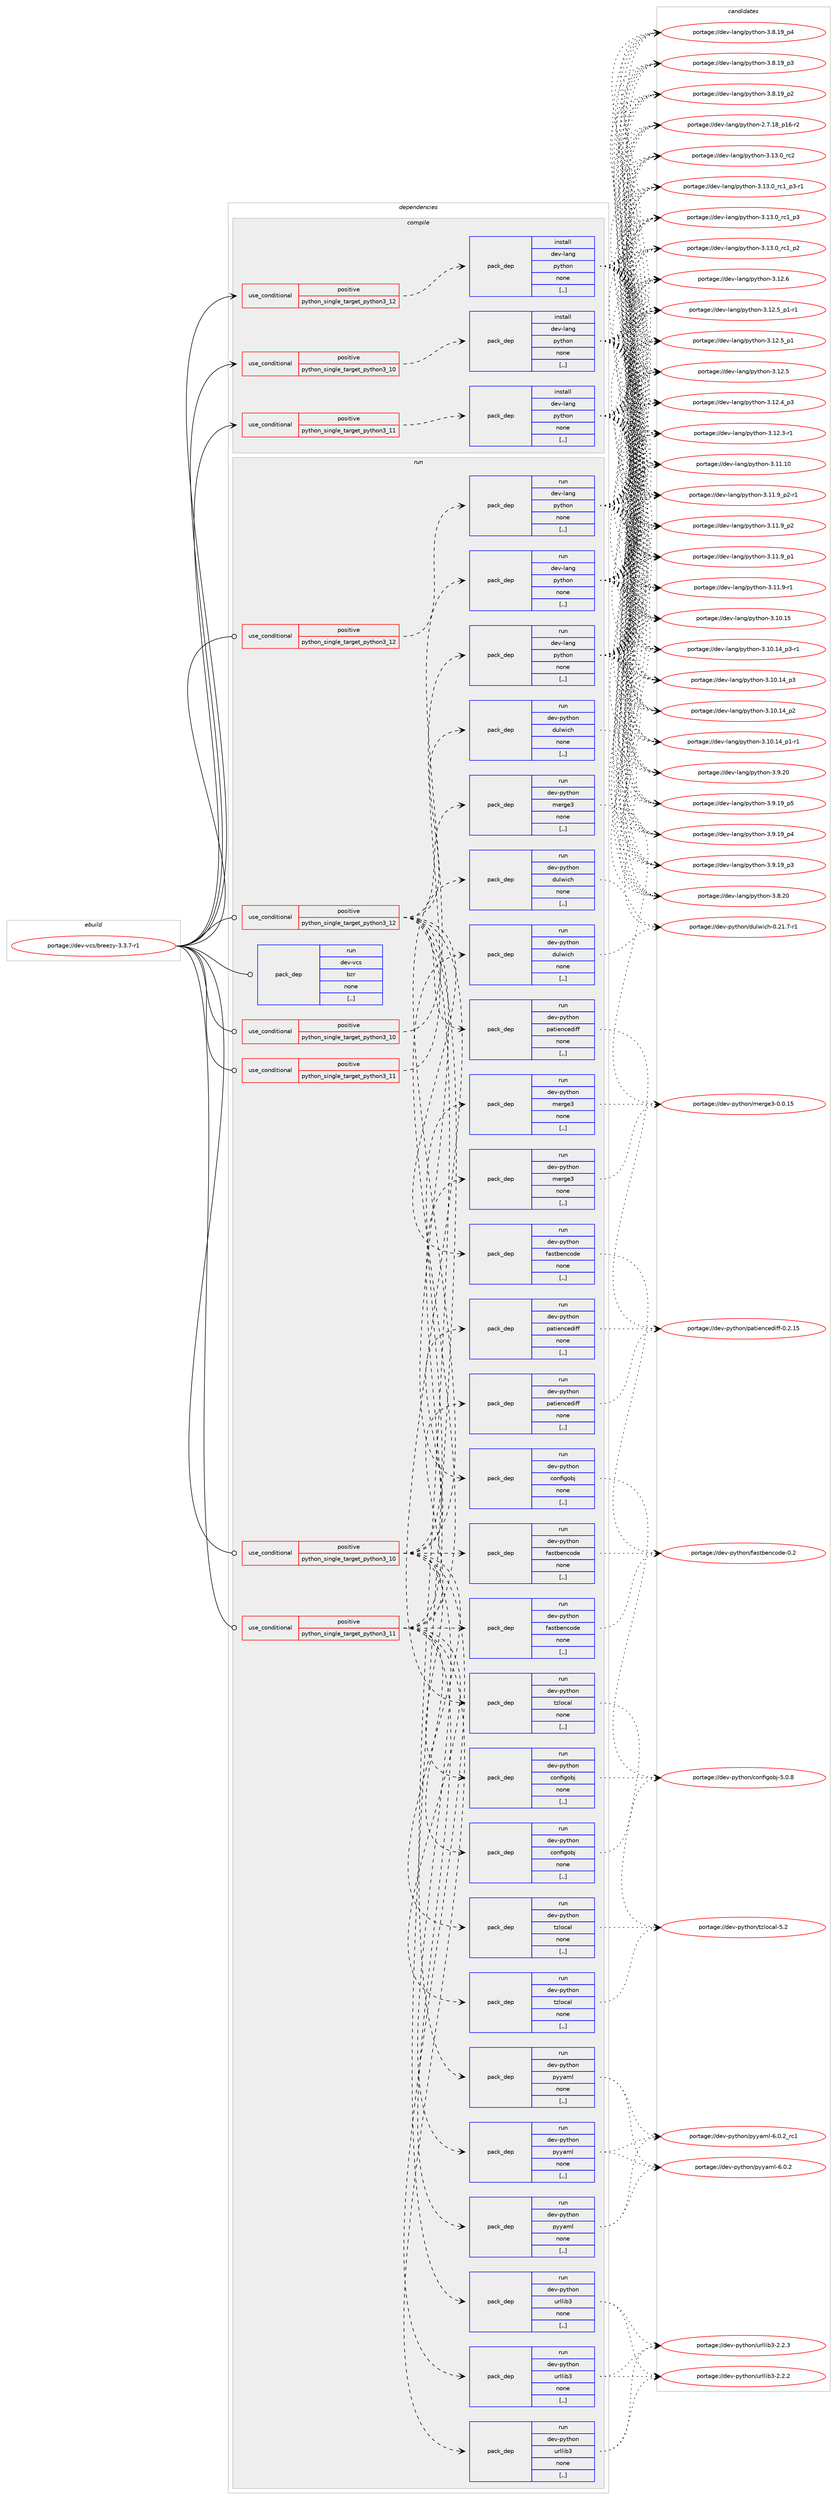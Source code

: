 digraph prolog {

# *************
# Graph options
# *************

newrank=true;
concentrate=true;
compound=true;
graph [rankdir=LR,fontname=Helvetica,fontsize=10,ranksep=1.5];#, ranksep=2.5, nodesep=0.2];
edge  [arrowhead=vee];
node  [fontname=Helvetica,fontsize=10];

# **********
# The ebuild
# **********

subgraph cluster_leftcol {
color=gray;
label=<<i>ebuild</i>>;
id [label="portage://dev-vcs/breezy-3.3.7-r1", color=red, width=4, href="../dev-vcs/breezy-3.3.7-r1.svg"];
}

# ****************
# The dependencies
# ****************

subgraph cluster_midcol {
color=gray;
label=<<i>dependencies</i>>;
subgraph cluster_compile {
fillcolor="#eeeeee";
style=filled;
label=<<i>compile</i>>;
subgraph cond193325 {
dependency717268 [label=<<TABLE BORDER="0" CELLBORDER="1" CELLSPACING="0" CELLPADDING="4"><TR><TD ROWSPAN="3" CELLPADDING="10">use_conditional</TD></TR><TR><TD>positive</TD></TR><TR><TD>python_single_target_python3_10</TD></TR></TABLE>>, shape=none, color=red];
subgraph pack518899 {
dependency717269 [label=<<TABLE BORDER="0" CELLBORDER="1" CELLSPACING="0" CELLPADDING="4" WIDTH="220"><TR><TD ROWSPAN="6" CELLPADDING="30">pack_dep</TD></TR><TR><TD WIDTH="110">install</TD></TR><TR><TD>dev-lang</TD></TR><TR><TD>python</TD></TR><TR><TD>none</TD></TR><TR><TD>[,,]</TD></TR></TABLE>>, shape=none, color=blue];
}
dependency717268:e -> dependency717269:w [weight=20,style="dashed",arrowhead="vee"];
}
id:e -> dependency717268:w [weight=20,style="solid",arrowhead="vee"];
subgraph cond193326 {
dependency717270 [label=<<TABLE BORDER="0" CELLBORDER="1" CELLSPACING="0" CELLPADDING="4"><TR><TD ROWSPAN="3" CELLPADDING="10">use_conditional</TD></TR><TR><TD>positive</TD></TR><TR><TD>python_single_target_python3_11</TD></TR></TABLE>>, shape=none, color=red];
subgraph pack518900 {
dependency717271 [label=<<TABLE BORDER="0" CELLBORDER="1" CELLSPACING="0" CELLPADDING="4" WIDTH="220"><TR><TD ROWSPAN="6" CELLPADDING="30">pack_dep</TD></TR><TR><TD WIDTH="110">install</TD></TR><TR><TD>dev-lang</TD></TR><TR><TD>python</TD></TR><TR><TD>none</TD></TR><TR><TD>[,,]</TD></TR></TABLE>>, shape=none, color=blue];
}
dependency717270:e -> dependency717271:w [weight=20,style="dashed",arrowhead="vee"];
}
id:e -> dependency717270:w [weight=20,style="solid",arrowhead="vee"];
subgraph cond193327 {
dependency717272 [label=<<TABLE BORDER="0" CELLBORDER="1" CELLSPACING="0" CELLPADDING="4"><TR><TD ROWSPAN="3" CELLPADDING="10">use_conditional</TD></TR><TR><TD>positive</TD></TR><TR><TD>python_single_target_python3_12</TD></TR></TABLE>>, shape=none, color=red];
subgraph pack518901 {
dependency717273 [label=<<TABLE BORDER="0" CELLBORDER="1" CELLSPACING="0" CELLPADDING="4" WIDTH="220"><TR><TD ROWSPAN="6" CELLPADDING="30">pack_dep</TD></TR><TR><TD WIDTH="110">install</TD></TR><TR><TD>dev-lang</TD></TR><TR><TD>python</TD></TR><TR><TD>none</TD></TR><TR><TD>[,,]</TD></TR></TABLE>>, shape=none, color=blue];
}
dependency717272:e -> dependency717273:w [weight=20,style="dashed",arrowhead="vee"];
}
id:e -> dependency717272:w [weight=20,style="solid",arrowhead="vee"];
}
subgraph cluster_compileandrun {
fillcolor="#eeeeee";
style=filled;
label=<<i>compile and run</i>>;
}
subgraph cluster_run {
fillcolor="#eeeeee";
style=filled;
label=<<i>run</i>>;
subgraph cond193328 {
dependency717274 [label=<<TABLE BORDER="0" CELLBORDER="1" CELLSPACING="0" CELLPADDING="4"><TR><TD ROWSPAN="3" CELLPADDING="10">use_conditional</TD></TR><TR><TD>positive</TD></TR><TR><TD>python_single_target_python3_10</TD></TR></TABLE>>, shape=none, color=red];
subgraph pack518902 {
dependency717275 [label=<<TABLE BORDER="0" CELLBORDER="1" CELLSPACING="0" CELLPADDING="4" WIDTH="220"><TR><TD ROWSPAN="6" CELLPADDING="30">pack_dep</TD></TR><TR><TD WIDTH="110">run</TD></TR><TR><TD>dev-lang</TD></TR><TR><TD>python</TD></TR><TR><TD>none</TD></TR><TR><TD>[,,]</TD></TR></TABLE>>, shape=none, color=blue];
}
dependency717274:e -> dependency717275:w [weight=20,style="dashed",arrowhead="vee"];
}
id:e -> dependency717274:w [weight=20,style="solid",arrowhead="odot"];
subgraph cond193329 {
dependency717276 [label=<<TABLE BORDER="0" CELLBORDER="1" CELLSPACING="0" CELLPADDING="4"><TR><TD ROWSPAN="3" CELLPADDING="10">use_conditional</TD></TR><TR><TD>positive</TD></TR><TR><TD>python_single_target_python3_10</TD></TR></TABLE>>, shape=none, color=red];
subgraph pack518903 {
dependency717277 [label=<<TABLE BORDER="0" CELLBORDER="1" CELLSPACING="0" CELLPADDING="4" WIDTH="220"><TR><TD ROWSPAN="6" CELLPADDING="30">pack_dep</TD></TR><TR><TD WIDTH="110">run</TD></TR><TR><TD>dev-python</TD></TR><TR><TD>configobj</TD></TR><TR><TD>none</TD></TR><TR><TD>[,,]</TD></TR></TABLE>>, shape=none, color=blue];
}
dependency717276:e -> dependency717277:w [weight=20,style="dashed",arrowhead="vee"];
subgraph pack518904 {
dependency717278 [label=<<TABLE BORDER="0" CELLBORDER="1" CELLSPACING="0" CELLPADDING="4" WIDTH="220"><TR><TD ROWSPAN="6" CELLPADDING="30">pack_dep</TD></TR><TR><TD WIDTH="110">run</TD></TR><TR><TD>dev-python</TD></TR><TR><TD>fastbencode</TD></TR><TR><TD>none</TD></TR><TR><TD>[,,]</TD></TR></TABLE>>, shape=none, color=blue];
}
dependency717276:e -> dependency717278:w [weight=20,style="dashed",arrowhead="vee"];
subgraph pack518905 {
dependency717279 [label=<<TABLE BORDER="0" CELLBORDER="1" CELLSPACING="0" CELLPADDING="4" WIDTH="220"><TR><TD ROWSPAN="6" CELLPADDING="30">pack_dep</TD></TR><TR><TD WIDTH="110">run</TD></TR><TR><TD>dev-python</TD></TR><TR><TD>patiencediff</TD></TR><TR><TD>none</TD></TR><TR><TD>[,,]</TD></TR></TABLE>>, shape=none, color=blue];
}
dependency717276:e -> dependency717279:w [weight=20,style="dashed",arrowhead="vee"];
subgraph pack518906 {
dependency717280 [label=<<TABLE BORDER="0" CELLBORDER="1" CELLSPACING="0" CELLPADDING="4" WIDTH="220"><TR><TD ROWSPAN="6" CELLPADDING="30">pack_dep</TD></TR><TR><TD WIDTH="110">run</TD></TR><TR><TD>dev-python</TD></TR><TR><TD>merge3</TD></TR><TR><TD>none</TD></TR><TR><TD>[,,]</TD></TR></TABLE>>, shape=none, color=blue];
}
dependency717276:e -> dependency717280:w [weight=20,style="dashed",arrowhead="vee"];
subgraph pack518907 {
dependency717281 [label=<<TABLE BORDER="0" CELLBORDER="1" CELLSPACING="0" CELLPADDING="4" WIDTH="220"><TR><TD ROWSPAN="6" CELLPADDING="30">pack_dep</TD></TR><TR><TD WIDTH="110">run</TD></TR><TR><TD>dev-python</TD></TR><TR><TD>dulwich</TD></TR><TR><TD>none</TD></TR><TR><TD>[,,]</TD></TR></TABLE>>, shape=none, color=blue];
}
dependency717276:e -> dependency717281:w [weight=20,style="dashed",arrowhead="vee"];
subgraph pack518908 {
dependency717282 [label=<<TABLE BORDER="0" CELLBORDER="1" CELLSPACING="0" CELLPADDING="4" WIDTH="220"><TR><TD ROWSPAN="6" CELLPADDING="30">pack_dep</TD></TR><TR><TD WIDTH="110">run</TD></TR><TR><TD>dev-python</TD></TR><TR><TD>urllib3</TD></TR><TR><TD>none</TD></TR><TR><TD>[,,]</TD></TR></TABLE>>, shape=none, color=blue];
}
dependency717276:e -> dependency717282:w [weight=20,style="dashed",arrowhead="vee"];
subgraph pack518909 {
dependency717283 [label=<<TABLE BORDER="0" CELLBORDER="1" CELLSPACING="0" CELLPADDING="4" WIDTH="220"><TR><TD ROWSPAN="6" CELLPADDING="30">pack_dep</TD></TR><TR><TD WIDTH="110">run</TD></TR><TR><TD>dev-python</TD></TR><TR><TD>pyyaml</TD></TR><TR><TD>none</TD></TR><TR><TD>[,,]</TD></TR></TABLE>>, shape=none, color=blue];
}
dependency717276:e -> dependency717283:w [weight=20,style="dashed",arrowhead="vee"];
subgraph pack518910 {
dependency717284 [label=<<TABLE BORDER="0" CELLBORDER="1" CELLSPACING="0" CELLPADDING="4" WIDTH="220"><TR><TD ROWSPAN="6" CELLPADDING="30">pack_dep</TD></TR><TR><TD WIDTH="110">run</TD></TR><TR><TD>dev-python</TD></TR><TR><TD>tzlocal</TD></TR><TR><TD>none</TD></TR><TR><TD>[,,]</TD></TR></TABLE>>, shape=none, color=blue];
}
dependency717276:e -> dependency717284:w [weight=20,style="dashed",arrowhead="vee"];
}
id:e -> dependency717276:w [weight=20,style="solid",arrowhead="odot"];
subgraph cond193330 {
dependency717285 [label=<<TABLE BORDER="0" CELLBORDER="1" CELLSPACING="0" CELLPADDING="4"><TR><TD ROWSPAN="3" CELLPADDING="10">use_conditional</TD></TR><TR><TD>positive</TD></TR><TR><TD>python_single_target_python3_11</TD></TR></TABLE>>, shape=none, color=red];
subgraph pack518911 {
dependency717286 [label=<<TABLE BORDER="0" CELLBORDER="1" CELLSPACING="0" CELLPADDING="4" WIDTH="220"><TR><TD ROWSPAN="6" CELLPADDING="30">pack_dep</TD></TR><TR><TD WIDTH="110">run</TD></TR><TR><TD>dev-lang</TD></TR><TR><TD>python</TD></TR><TR><TD>none</TD></TR><TR><TD>[,,]</TD></TR></TABLE>>, shape=none, color=blue];
}
dependency717285:e -> dependency717286:w [weight=20,style="dashed",arrowhead="vee"];
}
id:e -> dependency717285:w [weight=20,style="solid",arrowhead="odot"];
subgraph cond193331 {
dependency717287 [label=<<TABLE BORDER="0" CELLBORDER="1" CELLSPACING="0" CELLPADDING="4"><TR><TD ROWSPAN="3" CELLPADDING="10">use_conditional</TD></TR><TR><TD>positive</TD></TR><TR><TD>python_single_target_python3_11</TD></TR></TABLE>>, shape=none, color=red];
subgraph pack518912 {
dependency717288 [label=<<TABLE BORDER="0" CELLBORDER="1" CELLSPACING="0" CELLPADDING="4" WIDTH="220"><TR><TD ROWSPAN="6" CELLPADDING="30">pack_dep</TD></TR><TR><TD WIDTH="110">run</TD></TR><TR><TD>dev-python</TD></TR><TR><TD>configobj</TD></TR><TR><TD>none</TD></TR><TR><TD>[,,]</TD></TR></TABLE>>, shape=none, color=blue];
}
dependency717287:e -> dependency717288:w [weight=20,style="dashed",arrowhead="vee"];
subgraph pack518913 {
dependency717289 [label=<<TABLE BORDER="0" CELLBORDER="1" CELLSPACING="0" CELLPADDING="4" WIDTH="220"><TR><TD ROWSPAN="6" CELLPADDING="30">pack_dep</TD></TR><TR><TD WIDTH="110">run</TD></TR><TR><TD>dev-python</TD></TR><TR><TD>fastbencode</TD></TR><TR><TD>none</TD></TR><TR><TD>[,,]</TD></TR></TABLE>>, shape=none, color=blue];
}
dependency717287:e -> dependency717289:w [weight=20,style="dashed",arrowhead="vee"];
subgraph pack518914 {
dependency717290 [label=<<TABLE BORDER="0" CELLBORDER="1" CELLSPACING="0" CELLPADDING="4" WIDTH="220"><TR><TD ROWSPAN="6" CELLPADDING="30">pack_dep</TD></TR><TR><TD WIDTH="110">run</TD></TR><TR><TD>dev-python</TD></TR><TR><TD>patiencediff</TD></TR><TR><TD>none</TD></TR><TR><TD>[,,]</TD></TR></TABLE>>, shape=none, color=blue];
}
dependency717287:e -> dependency717290:w [weight=20,style="dashed",arrowhead="vee"];
subgraph pack518915 {
dependency717291 [label=<<TABLE BORDER="0" CELLBORDER="1" CELLSPACING="0" CELLPADDING="4" WIDTH="220"><TR><TD ROWSPAN="6" CELLPADDING="30">pack_dep</TD></TR><TR><TD WIDTH="110">run</TD></TR><TR><TD>dev-python</TD></TR><TR><TD>merge3</TD></TR><TR><TD>none</TD></TR><TR><TD>[,,]</TD></TR></TABLE>>, shape=none, color=blue];
}
dependency717287:e -> dependency717291:w [weight=20,style="dashed",arrowhead="vee"];
subgraph pack518916 {
dependency717292 [label=<<TABLE BORDER="0" CELLBORDER="1" CELLSPACING="0" CELLPADDING="4" WIDTH="220"><TR><TD ROWSPAN="6" CELLPADDING="30">pack_dep</TD></TR><TR><TD WIDTH="110">run</TD></TR><TR><TD>dev-python</TD></TR><TR><TD>dulwich</TD></TR><TR><TD>none</TD></TR><TR><TD>[,,]</TD></TR></TABLE>>, shape=none, color=blue];
}
dependency717287:e -> dependency717292:w [weight=20,style="dashed",arrowhead="vee"];
subgraph pack518917 {
dependency717293 [label=<<TABLE BORDER="0" CELLBORDER="1" CELLSPACING="0" CELLPADDING="4" WIDTH="220"><TR><TD ROWSPAN="6" CELLPADDING="30">pack_dep</TD></TR><TR><TD WIDTH="110">run</TD></TR><TR><TD>dev-python</TD></TR><TR><TD>urllib3</TD></TR><TR><TD>none</TD></TR><TR><TD>[,,]</TD></TR></TABLE>>, shape=none, color=blue];
}
dependency717287:e -> dependency717293:w [weight=20,style="dashed",arrowhead="vee"];
subgraph pack518918 {
dependency717294 [label=<<TABLE BORDER="0" CELLBORDER="1" CELLSPACING="0" CELLPADDING="4" WIDTH="220"><TR><TD ROWSPAN="6" CELLPADDING="30">pack_dep</TD></TR><TR><TD WIDTH="110">run</TD></TR><TR><TD>dev-python</TD></TR><TR><TD>pyyaml</TD></TR><TR><TD>none</TD></TR><TR><TD>[,,]</TD></TR></TABLE>>, shape=none, color=blue];
}
dependency717287:e -> dependency717294:w [weight=20,style="dashed",arrowhead="vee"];
subgraph pack518919 {
dependency717295 [label=<<TABLE BORDER="0" CELLBORDER="1" CELLSPACING="0" CELLPADDING="4" WIDTH="220"><TR><TD ROWSPAN="6" CELLPADDING="30">pack_dep</TD></TR><TR><TD WIDTH="110">run</TD></TR><TR><TD>dev-python</TD></TR><TR><TD>tzlocal</TD></TR><TR><TD>none</TD></TR><TR><TD>[,,]</TD></TR></TABLE>>, shape=none, color=blue];
}
dependency717287:e -> dependency717295:w [weight=20,style="dashed",arrowhead="vee"];
}
id:e -> dependency717287:w [weight=20,style="solid",arrowhead="odot"];
subgraph cond193332 {
dependency717296 [label=<<TABLE BORDER="0" CELLBORDER="1" CELLSPACING="0" CELLPADDING="4"><TR><TD ROWSPAN="3" CELLPADDING="10">use_conditional</TD></TR><TR><TD>positive</TD></TR><TR><TD>python_single_target_python3_12</TD></TR></TABLE>>, shape=none, color=red];
subgraph pack518920 {
dependency717297 [label=<<TABLE BORDER="0" CELLBORDER="1" CELLSPACING="0" CELLPADDING="4" WIDTH="220"><TR><TD ROWSPAN="6" CELLPADDING="30">pack_dep</TD></TR><TR><TD WIDTH="110">run</TD></TR><TR><TD>dev-lang</TD></TR><TR><TD>python</TD></TR><TR><TD>none</TD></TR><TR><TD>[,,]</TD></TR></TABLE>>, shape=none, color=blue];
}
dependency717296:e -> dependency717297:w [weight=20,style="dashed",arrowhead="vee"];
}
id:e -> dependency717296:w [weight=20,style="solid",arrowhead="odot"];
subgraph cond193333 {
dependency717298 [label=<<TABLE BORDER="0" CELLBORDER="1" CELLSPACING="0" CELLPADDING="4"><TR><TD ROWSPAN="3" CELLPADDING="10">use_conditional</TD></TR><TR><TD>positive</TD></TR><TR><TD>python_single_target_python3_12</TD></TR></TABLE>>, shape=none, color=red];
subgraph pack518921 {
dependency717299 [label=<<TABLE BORDER="0" CELLBORDER="1" CELLSPACING="0" CELLPADDING="4" WIDTH="220"><TR><TD ROWSPAN="6" CELLPADDING="30">pack_dep</TD></TR><TR><TD WIDTH="110">run</TD></TR><TR><TD>dev-python</TD></TR><TR><TD>configobj</TD></TR><TR><TD>none</TD></TR><TR><TD>[,,]</TD></TR></TABLE>>, shape=none, color=blue];
}
dependency717298:e -> dependency717299:w [weight=20,style="dashed",arrowhead="vee"];
subgraph pack518922 {
dependency717300 [label=<<TABLE BORDER="0" CELLBORDER="1" CELLSPACING="0" CELLPADDING="4" WIDTH="220"><TR><TD ROWSPAN="6" CELLPADDING="30">pack_dep</TD></TR><TR><TD WIDTH="110">run</TD></TR><TR><TD>dev-python</TD></TR><TR><TD>fastbencode</TD></TR><TR><TD>none</TD></TR><TR><TD>[,,]</TD></TR></TABLE>>, shape=none, color=blue];
}
dependency717298:e -> dependency717300:w [weight=20,style="dashed",arrowhead="vee"];
subgraph pack518923 {
dependency717301 [label=<<TABLE BORDER="0" CELLBORDER="1" CELLSPACING="0" CELLPADDING="4" WIDTH="220"><TR><TD ROWSPAN="6" CELLPADDING="30">pack_dep</TD></TR><TR><TD WIDTH="110">run</TD></TR><TR><TD>dev-python</TD></TR><TR><TD>patiencediff</TD></TR><TR><TD>none</TD></TR><TR><TD>[,,]</TD></TR></TABLE>>, shape=none, color=blue];
}
dependency717298:e -> dependency717301:w [weight=20,style="dashed",arrowhead="vee"];
subgraph pack518924 {
dependency717302 [label=<<TABLE BORDER="0" CELLBORDER="1" CELLSPACING="0" CELLPADDING="4" WIDTH="220"><TR><TD ROWSPAN="6" CELLPADDING="30">pack_dep</TD></TR><TR><TD WIDTH="110">run</TD></TR><TR><TD>dev-python</TD></TR><TR><TD>merge3</TD></TR><TR><TD>none</TD></TR><TR><TD>[,,]</TD></TR></TABLE>>, shape=none, color=blue];
}
dependency717298:e -> dependency717302:w [weight=20,style="dashed",arrowhead="vee"];
subgraph pack518925 {
dependency717303 [label=<<TABLE BORDER="0" CELLBORDER="1" CELLSPACING="0" CELLPADDING="4" WIDTH="220"><TR><TD ROWSPAN="6" CELLPADDING="30">pack_dep</TD></TR><TR><TD WIDTH="110">run</TD></TR><TR><TD>dev-python</TD></TR><TR><TD>dulwich</TD></TR><TR><TD>none</TD></TR><TR><TD>[,,]</TD></TR></TABLE>>, shape=none, color=blue];
}
dependency717298:e -> dependency717303:w [weight=20,style="dashed",arrowhead="vee"];
subgraph pack518926 {
dependency717304 [label=<<TABLE BORDER="0" CELLBORDER="1" CELLSPACING="0" CELLPADDING="4" WIDTH="220"><TR><TD ROWSPAN="6" CELLPADDING="30">pack_dep</TD></TR><TR><TD WIDTH="110">run</TD></TR><TR><TD>dev-python</TD></TR><TR><TD>urllib3</TD></TR><TR><TD>none</TD></TR><TR><TD>[,,]</TD></TR></TABLE>>, shape=none, color=blue];
}
dependency717298:e -> dependency717304:w [weight=20,style="dashed",arrowhead="vee"];
subgraph pack518927 {
dependency717305 [label=<<TABLE BORDER="0" CELLBORDER="1" CELLSPACING="0" CELLPADDING="4" WIDTH="220"><TR><TD ROWSPAN="6" CELLPADDING="30">pack_dep</TD></TR><TR><TD WIDTH="110">run</TD></TR><TR><TD>dev-python</TD></TR><TR><TD>pyyaml</TD></TR><TR><TD>none</TD></TR><TR><TD>[,,]</TD></TR></TABLE>>, shape=none, color=blue];
}
dependency717298:e -> dependency717305:w [weight=20,style="dashed",arrowhead="vee"];
subgraph pack518928 {
dependency717306 [label=<<TABLE BORDER="0" CELLBORDER="1" CELLSPACING="0" CELLPADDING="4" WIDTH="220"><TR><TD ROWSPAN="6" CELLPADDING="30">pack_dep</TD></TR><TR><TD WIDTH="110">run</TD></TR><TR><TD>dev-python</TD></TR><TR><TD>tzlocal</TD></TR><TR><TD>none</TD></TR><TR><TD>[,,]</TD></TR></TABLE>>, shape=none, color=blue];
}
dependency717298:e -> dependency717306:w [weight=20,style="dashed",arrowhead="vee"];
}
id:e -> dependency717298:w [weight=20,style="solid",arrowhead="odot"];
subgraph pack518929 {
dependency717307 [label=<<TABLE BORDER="0" CELLBORDER="1" CELLSPACING="0" CELLPADDING="4" WIDTH="220"><TR><TD ROWSPAN="6" CELLPADDING="30">pack_dep</TD></TR><TR><TD WIDTH="110">run</TD></TR><TR><TD>dev-vcs</TD></TR><TR><TD>bzr</TD></TR><TR><TD>none</TD></TR><TR><TD>[,,]</TD></TR></TABLE>>, shape=none, color=blue];
}
id:e -> dependency717307:w [weight=20,style="solid",arrowhead="odot"];
}
}

# **************
# The candidates
# **************

subgraph cluster_choices {
rank=same;
color=gray;
label=<<i>candidates</i>>;

subgraph choice518899 {
color=black;
nodesep=1;
choice10010111845108971101034711212111610411111045514649514648951149950 [label="portage://dev-lang/python-3.13.0_rc2", color=red, width=4,href="../dev-lang/python-3.13.0_rc2.svg"];
choice1001011184510897110103471121211161041111104551464951464895114994995112514511449 [label="portage://dev-lang/python-3.13.0_rc1_p3-r1", color=red, width=4,href="../dev-lang/python-3.13.0_rc1_p3-r1.svg"];
choice100101118451089711010347112121116104111110455146495146489511499499511251 [label="portage://dev-lang/python-3.13.0_rc1_p3", color=red, width=4,href="../dev-lang/python-3.13.0_rc1_p3.svg"];
choice100101118451089711010347112121116104111110455146495146489511499499511250 [label="portage://dev-lang/python-3.13.0_rc1_p2", color=red, width=4,href="../dev-lang/python-3.13.0_rc1_p2.svg"];
choice10010111845108971101034711212111610411111045514649504654 [label="portage://dev-lang/python-3.12.6", color=red, width=4,href="../dev-lang/python-3.12.6.svg"];
choice1001011184510897110103471121211161041111104551464950465395112494511449 [label="portage://dev-lang/python-3.12.5_p1-r1", color=red, width=4,href="../dev-lang/python-3.12.5_p1-r1.svg"];
choice100101118451089711010347112121116104111110455146495046539511249 [label="portage://dev-lang/python-3.12.5_p1", color=red, width=4,href="../dev-lang/python-3.12.5_p1.svg"];
choice10010111845108971101034711212111610411111045514649504653 [label="portage://dev-lang/python-3.12.5", color=red, width=4,href="../dev-lang/python-3.12.5.svg"];
choice100101118451089711010347112121116104111110455146495046529511251 [label="portage://dev-lang/python-3.12.4_p3", color=red, width=4,href="../dev-lang/python-3.12.4_p3.svg"];
choice100101118451089711010347112121116104111110455146495046514511449 [label="portage://dev-lang/python-3.12.3-r1", color=red, width=4,href="../dev-lang/python-3.12.3-r1.svg"];
choice1001011184510897110103471121211161041111104551464949464948 [label="portage://dev-lang/python-3.11.10", color=red, width=4,href="../dev-lang/python-3.11.10.svg"];
choice1001011184510897110103471121211161041111104551464949465795112504511449 [label="portage://dev-lang/python-3.11.9_p2-r1", color=red, width=4,href="../dev-lang/python-3.11.9_p2-r1.svg"];
choice100101118451089711010347112121116104111110455146494946579511250 [label="portage://dev-lang/python-3.11.9_p2", color=red, width=4,href="../dev-lang/python-3.11.9_p2.svg"];
choice100101118451089711010347112121116104111110455146494946579511249 [label="portage://dev-lang/python-3.11.9_p1", color=red, width=4,href="../dev-lang/python-3.11.9_p1.svg"];
choice100101118451089711010347112121116104111110455146494946574511449 [label="portage://dev-lang/python-3.11.9-r1", color=red, width=4,href="../dev-lang/python-3.11.9-r1.svg"];
choice1001011184510897110103471121211161041111104551464948464953 [label="portage://dev-lang/python-3.10.15", color=red, width=4,href="../dev-lang/python-3.10.15.svg"];
choice100101118451089711010347112121116104111110455146494846495295112514511449 [label="portage://dev-lang/python-3.10.14_p3-r1", color=red, width=4,href="../dev-lang/python-3.10.14_p3-r1.svg"];
choice10010111845108971101034711212111610411111045514649484649529511251 [label="portage://dev-lang/python-3.10.14_p3", color=red, width=4,href="../dev-lang/python-3.10.14_p3.svg"];
choice10010111845108971101034711212111610411111045514649484649529511250 [label="portage://dev-lang/python-3.10.14_p2", color=red, width=4,href="../dev-lang/python-3.10.14_p2.svg"];
choice100101118451089711010347112121116104111110455146494846495295112494511449 [label="portage://dev-lang/python-3.10.14_p1-r1", color=red, width=4,href="../dev-lang/python-3.10.14_p1-r1.svg"];
choice10010111845108971101034711212111610411111045514657465048 [label="portage://dev-lang/python-3.9.20", color=red, width=4,href="../dev-lang/python-3.9.20.svg"];
choice100101118451089711010347112121116104111110455146574649579511253 [label="portage://dev-lang/python-3.9.19_p5", color=red, width=4,href="../dev-lang/python-3.9.19_p5.svg"];
choice100101118451089711010347112121116104111110455146574649579511252 [label="portage://dev-lang/python-3.9.19_p4", color=red, width=4,href="../dev-lang/python-3.9.19_p4.svg"];
choice100101118451089711010347112121116104111110455146574649579511251 [label="portage://dev-lang/python-3.9.19_p3", color=red, width=4,href="../dev-lang/python-3.9.19_p3.svg"];
choice10010111845108971101034711212111610411111045514656465048 [label="portage://dev-lang/python-3.8.20", color=red, width=4,href="../dev-lang/python-3.8.20.svg"];
choice100101118451089711010347112121116104111110455146564649579511252 [label="portage://dev-lang/python-3.8.19_p4", color=red, width=4,href="../dev-lang/python-3.8.19_p4.svg"];
choice100101118451089711010347112121116104111110455146564649579511251 [label="portage://dev-lang/python-3.8.19_p3", color=red, width=4,href="../dev-lang/python-3.8.19_p3.svg"];
choice100101118451089711010347112121116104111110455146564649579511250 [label="portage://dev-lang/python-3.8.19_p2", color=red, width=4,href="../dev-lang/python-3.8.19_p2.svg"];
choice100101118451089711010347112121116104111110455046554649569511249544511450 [label="portage://dev-lang/python-2.7.18_p16-r2", color=red, width=4,href="../dev-lang/python-2.7.18_p16-r2.svg"];
dependency717269:e -> choice10010111845108971101034711212111610411111045514649514648951149950:w [style=dotted,weight="100"];
dependency717269:e -> choice1001011184510897110103471121211161041111104551464951464895114994995112514511449:w [style=dotted,weight="100"];
dependency717269:e -> choice100101118451089711010347112121116104111110455146495146489511499499511251:w [style=dotted,weight="100"];
dependency717269:e -> choice100101118451089711010347112121116104111110455146495146489511499499511250:w [style=dotted,weight="100"];
dependency717269:e -> choice10010111845108971101034711212111610411111045514649504654:w [style=dotted,weight="100"];
dependency717269:e -> choice1001011184510897110103471121211161041111104551464950465395112494511449:w [style=dotted,weight="100"];
dependency717269:e -> choice100101118451089711010347112121116104111110455146495046539511249:w [style=dotted,weight="100"];
dependency717269:e -> choice10010111845108971101034711212111610411111045514649504653:w [style=dotted,weight="100"];
dependency717269:e -> choice100101118451089711010347112121116104111110455146495046529511251:w [style=dotted,weight="100"];
dependency717269:e -> choice100101118451089711010347112121116104111110455146495046514511449:w [style=dotted,weight="100"];
dependency717269:e -> choice1001011184510897110103471121211161041111104551464949464948:w [style=dotted,weight="100"];
dependency717269:e -> choice1001011184510897110103471121211161041111104551464949465795112504511449:w [style=dotted,weight="100"];
dependency717269:e -> choice100101118451089711010347112121116104111110455146494946579511250:w [style=dotted,weight="100"];
dependency717269:e -> choice100101118451089711010347112121116104111110455146494946579511249:w [style=dotted,weight="100"];
dependency717269:e -> choice100101118451089711010347112121116104111110455146494946574511449:w [style=dotted,weight="100"];
dependency717269:e -> choice1001011184510897110103471121211161041111104551464948464953:w [style=dotted,weight="100"];
dependency717269:e -> choice100101118451089711010347112121116104111110455146494846495295112514511449:w [style=dotted,weight="100"];
dependency717269:e -> choice10010111845108971101034711212111610411111045514649484649529511251:w [style=dotted,weight="100"];
dependency717269:e -> choice10010111845108971101034711212111610411111045514649484649529511250:w [style=dotted,weight="100"];
dependency717269:e -> choice100101118451089711010347112121116104111110455146494846495295112494511449:w [style=dotted,weight="100"];
dependency717269:e -> choice10010111845108971101034711212111610411111045514657465048:w [style=dotted,weight="100"];
dependency717269:e -> choice100101118451089711010347112121116104111110455146574649579511253:w [style=dotted,weight="100"];
dependency717269:e -> choice100101118451089711010347112121116104111110455146574649579511252:w [style=dotted,weight="100"];
dependency717269:e -> choice100101118451089711010347112121116104111110455146574649579511251:w [style=dotted,weight="100"];
dependency717269:e -> choice10010111845108971101034711212111610411111045514656465048:w [style=dotted,weight="100"];
dependency717269:e -> choice100101118451089711010347112121116104111110455146564649579511252:w [style=dotted,weight="100"];
dependency717269:e -> choice100101118451089711010347112121116104111110455146564649579511251:w [style=dotted,weight="100"];
dependency717269:e -> choice100101118451089711010347112121116104111110455146564649579511250:w [style=dotted,weight="100"];
dependency717269:e -> choice100101118451089711010347112121116104111110455046554649569511249544511450:w [style=dotted,weight="100"];
}
subgraph choice518900 {
color=black;
nodesep=1;
choice10010111845108971101034711212111610411111045514649514648951149950 [label="portage://dev-lang/python-3.13.0_rc2", color=red, width=4,href="../dev-lang/python-3.13.0_rc2.svg"];
choice1001011184510897110103471121211161041111104551464951464895114994995112514511449 [label="portage://dev-lang/python-3.13.0_rc1_p3-r1", color=red, width=4,href="../dev-lang/python-3.13.0_rc1_p3-r1.svg"];
choice100101118451089711010347112121116104111110455146495146489511499499511251 [label="portage://dev-lang/python-3.13.0_rc1_p3", color=red, width=4,href="../dev-lang/python-3.13.0_rc1_p3.svg"];
choice100101118451089711010347112121116104111110455146495146489511499499511250 [label="portage://dev-lang/python-3.13.0_rc1_p2", color=red, width=4,href="../dev-lang/python-3.13.0_rc1_p2.svg"];
choice10010111845108971101034711212111610411111045514649504654 [label="portage://dev-lang/python-3.12.6", color=red, width=4,href="../dev-lang/python-3.12.6.svg"];
choice1001011184510897110103471121211161041111104551464950465395112494511449 [label="portage://dev-lang/python-3.12.5_p1-r1", color=red, width=4,href="../dev-lang/python-3.12.5_p1-r1.svg"];
choice100101118451089711010347112121116104111110455146495046539511249 [label="portage://dev-lang/python-3.12.5_p1", color=red, width=4,href="../dev-lang/python-3.12.5_p1.svg"];
choice10010111845108971101034711212111610411111045514649504653 [label="portage://dev-lang/python-3.12.5", color=red, width=4,href="../dev-lang/python-3.12.5.svg"];
choice100101118451089711010347112121116104111110455146495046529511251 [label="portage://dev-lang/python-3.12.4_p3", color=red, width=4,href="../dev-lang/python-3.12.4_p3.svg"];
choice100101118451089711010347112121116104111110455146495046514511449 [label="portage://dev-lang/python-3.12.3-r1", color=red, width=4,href="../dev-lang/python-3.12.3-r1.svg"];
choice1001011184510897110103471121211161041111104551464949464948 [label="portage://dev-lang/python-3.11.10", color=red, width=4,href="../dev-lang/python-3.11.10.svg"];
choice1001011184510897110103471121211161041111104551464949465795112504511449 [label="portage://dev-lang/python-3.11.9_p2-r1", color=red, width=4,href="../dev-lang/python-3.11.9_p2-r1.svg"];
choice100101118451089711010347112121116104111110455146494946579511250 [label="portage://dev-lang/python-3.11.9_p2", color=red, width=4,href="../dev-lang/python-3.11.9_p2.svg"];
choice100101118451089711010347112121116104111110455146494946579511249 [label="portage://dev-lang/python-3.11.9_p1", color=red, width=4,href="../dev-lang/python-3.11.9_p1.svg"];
choice100101118451089711010347112121116104111110455146494946574511449 [label="portage://dev-lang/python-3.11.9-r1", color=red, width=4,href="../dev-lang/python-3.11.9-r1.svg"];
choice1001011184510897110103471121211161041111104551464948464953 [label="portage://dev-lang/python-3.10.15", color=red, width=4,href="../dev-lang/python-3.10.15.svg"];
choice100101118451089711010347112121116104111110455146494846495295112514511449 [label="portage://dev-lang/python-3.10.14_p3-r1", color=red, width=4,href="../dev-lang/python-3.10.14_p3-r1.svg"];
choice10010111845108971101034711212111610411111045514649484649529511251 [label="portage://dev-lang/python-3.10.14_p3", color=red, width=4,href="../dev-lang/python-3.10.14_p3.svg"];
choice10010111845108971101034711212111610411111045514649484649529511250 [label="portage://dev-lang/python-3.10.14_p2", color=red, width=4,href="../dev-lang/python-3.10.14_p2.svg"];
choice100101118451089711010347112121116104111110455146494846495295112494511449 [label="portage://dev-lang/python-3.10.14_p1-r1", color=red, width=4,href="../dev-lang/python-3.10.14_p1-r1.svg"];
choice10010111845108971101034711212111610411111045514657465048 [label="portage://dev-lang/python-3.9.20", color=red, width=4,href="../dev-lang/python-3.9.20.svg"];
choice100101118451089711010347112121116104111110455146574649579511253 [label="portage://dev-lang/python-3.9.19_p5", color=red, width=4,href="../dev-lang/python-3.9.19_p5.svg"];
choice100101118451089711010347112121116104111110455146574649579511252 [label="portage://dev-lang/python-3.9.19_p4", color=red, width=4,href="../dev-lang/python-3.9.19_p4.svg"];
choice100101118451089711010347112121116104111110455146574649579511251 [label="portage://dev-lang/python-3.9.19_p3", color=red, width=4,href="../dev-lang/python-3.9.19_p3.svg"];
choice10010111845108971101034711212111610411111045514656465048 [label="portage://dev-lang/python-3.8.20", color=red, width=4,href="../dev-lang/python-3.8.20.svg"];
choice100101118451089711010347112121116104111110455146564649579511252 [label="portage://dev-lang/python-3.8.19_p4", color=red, width=4,href="../dev-lang/python-3.8.19_p4.svg"];
choice100101118451089711010347112121116104111110455146564649579511251 [label="portage://dev-lang/python-3.8.19_p3", color=red, width=4,href="../dev-lang/python-3.8.19_p3.svg"];
choice100101118451089711010347112121116104111110455146564649579511250 [label="portage://dev-lang/python-3.8.19_p2", color=red, width=4,href="../dev-lang/python-3.8.19_p2.svg"];
choice100101118451089711010347112121116104111110455046554649569511249544511450 [label="portage://dev-lang/python-2.7.18_p16-r2", color=red, width=4,href="../dev-lang/python-2.7.18_p16-r2.svg"];
dependency717271:e -> choice10010111845108971101034711212111610411111045514649514648951149950:w [style=dotted,weight="100"];
dependency717271:e -> choice1001011184510897110103471121211161041111104551464951464895114994995112514511449:w [style=dotted,weight="100"];
dependency717271:e -> choice100101118451089711010347112121116104111110455146495146489511499499511251:w [style=dotted,weight="100"];
dependency717271:e -> choice100101118451089711010347112121116104111110455146495146489511499499511250:w [style=dotted,weight="100"];
dependency717271:e -> choice10010111845108971101034711212111610411111045514649504654:w [style=dotted,weight="100"];
dependency717271:e -> choice1001011184510897110103471121211161041111104551464950465395112494511449:w [style=dotted,weight="100"];
dependency717271:e -> choice100101118451089711010347112121116104111110455146495046539511249:w [style=dotted,weight="100"];
dependency717271:e -> choice10010111845108971101034711212111610411111045514649504653:w [style=dotted,weight="100"];
dependency717271:e -> choice100101118451089711010347112121116104111110455146495046529511251:w [style=dotted,weight="100"];
dependency717271:e -> choice100101118451089711010347112121116104111110455146495046514511449:w [style=dotted,weight="100"];
dependency717271:e -> choice1001011184510897110103471121211161041111104551464949464948:w [style=dotted,weight="100"];
dependency717271:e -> choice1001011184510897110103471121211161041111104551464949465795112504511449:w [style=dotted,weight="100"];
dependency717271:e -> choice100101118451089711010347112121116104111110455146494946579511250:w [style=dotted,weight="100"];
dependency717271:e -> choice100101118451089711010347112121116104111110455146494946579511249:w [style=dotted,weight="100"];
dependency717271:e -> choice100101118451089711010347112121116104111110455146494946574511449:w [style=dotted,weight="100"];
dependency717271:e -> choice1001011184510897110103471121211161041111104551464948464953:w [style=dotted,weight="100"];
dependency717271:e -> choice100101118451089711010347112121116104111110455146494846495295112514511449:w [style=dotted,weight="100"];
dependency717271:e -> choice10010111845108971101034711212111610411111045514649484649529511251:w [style=dotted,weight="100"];
dependency717271:e -> choice10010111845108971101034711212111610411111045514649484649529511250:w [style=dotted,weight="100"];
dependency717271:e -> choice100101118451089711010347112121116104111110455146494846495295112494511449:w [style=dotted,weight="100"];
dependency717271:e -> choice10010111845108971101034711212111610411111045514657465048:w [style=dotted,weight="100"];
dependency717271:e -> choice100101118451089711010347112121116104111110455146574649579511253:w [style=dotted,weight="100"];
dependency717271:e -> choice100101118451089711010347112121116104111110455146574649579511252:w [style=dotted,weight="100"];
dependency717271:e -> choice100101118451089711010347112121116104111110455146574649579511251:w [style=dotted,weight="100"];
dependency717271:e -> choice10010111845108971101034711212111610411111045514656465048:w [style=dotted,weight="100"];
dependency717271:e -> choice100101118451089711010347112121116104111110455146564649579511252:w [style=dotted,weight="100"];
dependency717271:e -> choice100101118451089711010347112121116104111110455146564649579511251:w [style=dotted,weight="100"];
dependency717271:e -> choice100101118451089711010347112121116104111110455146564649579511250:w [style=dotted,weight="100"];
dependency717271:e -> choice100101118451089711010347112121116104111110455046554649569511249544511450:w [style=dotted,weight="100"];
}
subgraph choice518901 {
color=black;
nodesep=1;
choice10010111845108971101034711212111610411111045514649514648951149950 [label="portage://dev-lang/python-3.13.0_rc2", color=red, width=4,href="../dev-lang/python-3.13.0_rc2.svg"];
choice1001011184510897110103471121211161041111104551464951464895114994995112514511449 [label="portage://dev-lang/python-3.13.0_rc1_p3-r1", color=red, width=4,href="../dev-lang/python-3.13.0_rc1_p3-r1.svg"];
choice100101118451089711010347112121116104111110455146495146489511499499511251 [label="portage://dev-lang/python-3.13.0_rc1_p3", color=red, width=4,href="../dev-lang/python-3.13.0_rc1_p3.svg"];
choice100101118451089711010347112121116104111110455146495146489511499499511250 [label="portage://dev-lang/python-3.13.0_rc1_p2", color=red, width=4,href="../dev-lang/python-3.13.0_rc1_p2.svg"];
choice10010111845108971101034711212111610411111045514649504654 [label="portage://dev-lang/python-3.12.6", color=red, width=4,href="../dev-lang/python-3.12.6.svg"];
choice1001011184510897110103471121211161041111104551464950465395112494511449 [label="portage://dev-lang/python-3.12.5_p1-r1", color=red, width=4,href="../dev-lang/python-3.12.5_p1-r1.svg"];
choice100101118451089711010347112121116104111110455146495046539511249 [label="portage://dev-lang/python-3.12.5_p1", color=red, width=4,href="../dev-lang/python-3.12.5_p1.svg"];
choice10010111845108971101034711212111610411111045514649504653 [label="portage://dev-lang/python-3.12.5", color=red, width=4,href="../dev-lang/python-3.12.5.svg"];
choice100101118451089711010347112121116104111110455146495046529511251 [label="portage://dev-lang/python-3.12.4_p3", color=red, width=4,href="../dev-lang/python-3.12.4_p3.svg"];
choice100101118451089711010347112121116104111110455146495046514511449 [label="portage://dev-lang/python-3.12.3-r1", color=red, width=4,href="../dev-lang/python-3.12.3-r1.svg"];
choice1001011184510897110103471121211161041111104551464949464948 [label="portage://dev-lang/python-3.11.10", color=red, width=4,href="../dev-lang/python-3.11.10.svg"];
choice1001011184510897110103471121211161041111104551464949465795112504511449 [label="portage://dev-lang/python-3.11.9_p2-r1", color=red, width=4,href="../dev-lang/python-3.11.9_p2-r1.svg"];
choice100101118451089711010347112121116104111110455146494946579511250 [label="portage://dev-lang/python-3.11.9_p2", color=red, width=4,href="../dev-lang/python-3.11.9_p2.svg"];
choice100101118451089711010347112121116104111110455146494946579511249 [label="portage://dev-lang/python-3.11.9_p1", color=red, width=4,href="../dev-lang/python-3.11.9_p1.svg"];
choice100101118451089711010347112121116104111110455146494946574511449 [label="portage://dev-lang/python-3.11.9-r1", color=red, width=4,href="../dev-lang/python-3.11.9-r1.svg"];
choice1001011184510897110103471121211161041111104551464948464953 [label="portage://dev-lang/python-3.10.15", color=red, width=4,href="../dev-lang/python-3.10.15.svg"];
choice100101118451089711010347112121116104111110455146494846495295112514511449 [label="portage://dev-lang/python-3.10.14_p3-r1", color=red, width=4,href="../dev-lang/python-3.10.14_p3-r1.svg"];
choice10010111845108971101034711212111610411111045514649484649529511251 [label="portage://dev-lang/python-3.10.14_p3", color=red, width=4,href="../dev-lang/python-3.10.14_p3.svg"];
choice10010111845108971101034711212111610411111045514649484649529511250 [label="portage://dev-lang/python-3.10.14_p2", color=red, width=4,href="../dev-lang/python-3.10.14_p2.svg"];
choice100101118451089711010347112121116104111110455146494846495295112494511449 [label="portage://dev-lang/python-3.10.14_p1-r1", color=red, width=4,href="../dev-lang/python-3.10.14_p1-r1.svg"];
choice10010111845108971101034711212111610411111045514657465048 [label="portage://dev-lang/python-3.9.20", color=red, width=4,href="../dev-lang/python-3.9.20.svg"];
choice100101118451089711010347112121116104111110455146574649579511253 [label="portage://dev-lang/python-3.9.19_p5", color=red, width=4,href="../dev-lang/python-3.9.19_p5.svg"];
choice100101118451089711010347112121116104111110455146574649579511252 [label="portage://dev-lang/python-3.9.19_p4", color=red, width=4,href="../dev-lang/python-3.9.19_p4.svg"];
choice100101118451089711010347112121116104111110455146574649579511251 [label="portage://dev-lang/python-3.9.19_p3", color=red, width=4,href="../dev-lang/python-3.9.19_p3.svg"];
choice10010111845108971101034711212111610411111045514656465048 [label="portage://dev-lang/python-3.8.20", color=red, width=4,href="../dev-lang/python-3.8.20.svg"];
choice100101118451089711010347112121116104111110455146564649579511252 [label="portage://dev-lang/python-3.8.19_p4", color=red, width=4,href="../dev-lang/python-3.8.19_p4.svg"];
choice100101118451089711010347112121116104111110455146564649579511251 [label="portage://dev-lang/python-3.8.19_p3", color=red, width=4,href="../dev-lang/python-3.8.19_p3.svg"];
choice100101118451089711010347112121116104111110455146564649579511250 [label="portage://dev-lang/python-3.8.19_p2", color=red, width=4,href="../dev-lang/python-3.8.19_p2.svg"];
choice100101118451089711010347112121116104111110455046554649569511249544511450 [label="portage://dev-lang/python-2.7.18_p16-r2", color=red, width=4,href="../dev-lang/python-2.7.18_p16-r2.svg"];
dependency717273:e -> choice10010111845108971101034711212111610411111045514649514648951149950:w [style=dotted,weight="100"];
dependency717273:e -> choice1001011184510897110103471121211161041111104551464951464895114994995112514511449:w [style=dotted,weight="100"];
dependency717273:e -> choice100101118451089711010347112121116104111110455146495146489511499499511251:w [style=dotted,weight="100"];
dependency717273:e -> choice100101118451089711010347112121116104111110455146495146489511499499511250:w [style=dotted,weight="100"];
dependency717273:e -> choice10010111845108971101034711212111610411111045514649504654:w [style=dotted,weight="100"];
dependency717273:e -> choice1001011184510897110103471121211161041111104551464950465395112494511449:w [style=dotted,weight="100"];
dependency717273:e -> choice100101118451089711010347112121116104111110455146495046539511249:w [style=dotted,weight="100"];
dependency717273:e -> choice10010111845108971101034711212111610411111045514649504653:w [style=dotted,weight="100"];
dependency717273:e -> choice100101118451089711010347112121116104111110455146495046529511251:w [style=dotted,weight="100"];
dependency717273:e -> choice100101118451089711010347112121116104111110455146495046514511449:w [style=dotted,weight="100"];
dependency717273:e -> choice1001011184510897110103471121211161041111104551464949464948:w [style=dotted,weight="100"];
dependency717273:e -> choice1001011184510897110103471121211161041111104551464949465795112504511449:w [style=dotted,weight="100"];
dependency717273:e -> choice100101118451089711010347112121116104111110455146494946579511250:w [style=dotted,weight="100"];
dependency717273:e -> choice100101118451089711010347112121116104111110455146494946579511249:w [style=dotted,weight="100"];
dependency717273:e -> choice100101118451089711010347112121116104111110455146494946574511449:w [style=dotted,weight="100"];
dependency717273:e -> choice1001011184510897110103471121211161041111104551464948464953:w [style=dotted,weight="100"];
dependency717273:e -> choice100101118451089711010347112121116104111110455146494846495295112514511449:w [style=dotted,weight="100"];
dependency717273:e -> choice10010111845108971101034711212111610411111045514649484649529511251:w [style=dotted,weight="100"];
dependency717273:e -> choice10010111845108971101034711212111610411111045514649484649529511250:w [style=dotted,weight="100"];
dependency717273:e -> choice100101118451089711010347112121116104111110455146494846495295112494511449:w [style=dotted,weight="100"];
dependency717273:e -> choice10010111845108971101034711212111610411111045514657465048:w [style=dotted,weight="100"];
dependency717273:e -> choice100101118451089711010347112121116104111110455146574649579511253:w [style=dotted,weight="100"];
dependency717273:e -> choice100101118451089711010347112121116104111110455146574649579511252:w [style=dotted,weight="100"];
dependency717273:e -> choice100101118451089711010347112121116104111110455146574649579511251:w [style=dotted,weight="100"];
dependency717273:e -> choice10010111845108971101034711212111610411111045514656465048:w [style=dotted,weight="100"];
dependency717273:e -> choice100101118451089711010347112121116104111110455146564649579511252:w [style=dotted,weight="100"];
dependency717273:e -> choice100101118451089711010347112121116104111110455146564649579511251:w [style=dotted,weight="100"];
dependency717273:e -> choice100101118451089711010347112121116104111110455146564649579511250:w [style=dotted,weight="100"];
dependency717273:e -> choice100101118451089711010347112121116104111110455046554649569511249544511450:w [style=dotted,weight="100"];
}
subgraph choice518902 {
color=black;
nodesep=1;
choice10010111845108971101034711212111610411111045514649514648951149950 [label="portage://dev-lang/python-3.13.0_rc2", color=red, width=4,href="../dev-lang/python-3.13.0_rc2.svg"];
choice1001011184510897110103471121211161041111104551464951464895114994995112514511449 [label="portage://dev-lang/python-3.13.0_rc1_p3-r1", color=red, width=4,href="../dev-lang/python-3.13.0_rc1_p3-r1.svg"];
choice100101118451089711010347112121116104111110455146495146489511499499511251 [label="portage://dev-lang/python-3.13.0_rc1_p3", color=red, width=4,href="../dev-lang/python-3.13.0_rc1_p3.svg"];
choice100101118451089711010347112121116104111110455146495146489511499499511250 [label="portage://dev-lang/python-3.13.0_rc1_p2", color=red, width=4,href="../dev-lang/python-3.13.0_rc1_p2.svg"];
choice10010111845108971101034711212111610411111045514649504654 [label="portage://dev-lang/python-3.12.6", color=red, width=4,href="../dev-lang/python-3.12.6.svg"];
choice1001011184510897110103471121211161041111104551464950465395112494511449 [label="portage://dev-lang/python-3.12.5_p1-r1", color=red, width=4,href="../dev-lang/python-3.12.5_p1-r1.svg"];
choice100101118451089711010347112121116104111110455146495046539511249 [label="portage://dev-lang/python-3.12.5_p1", color=red, width=4,href="../dev-lang/python-3.12.5_p1.svg"];
choice10010111845108971101034711212111610411111045514649504653 [label="portage://dev-lang/python-3.12.5", color=red, width=4,href="../dev-lang/python-3.12.5.svg"];
choice100101118451089711010347112121116104111110455146495046529511251 [label="portage://dev-lang/python-3.12.4_p3", color=red, width=4,href="../dev-lang/python-3.12.4_p3.svg"];
choice100101118451089711010347112121116104111110455146495046514511449 [label="portage://dev-lang/python-3.12.3-r1", color=red, width=4,href="../dev-lang/python-3.12.3-r1.svg"];
choice1001011184510897110103471121211161041111104551464949464948 [label="portage://dev-lang/python-3.11.10", color=red, width=4,href="../dev-lang/python-3.11.10.svg"];
choice1001011184510897110103471121211161041111104551464949465795112504511449 [label="portage://dev-lang/python-3.11.9_p2-r1", color=red, width=4,href="../dev-lang/python-3.11.9_p2-r1.svg"];
choice100101118451089711010347112121116104111110455146494946579511250 [label="portage://dev-lang/python-3.11.9_p2", color=red, width=4,href="../dev-lang/python-3.11.9_p2.svg"];
choice100101118451089711010347112121116104111110455146494946579511249 [label="portage://dev-lang/python-3.11.9_p1", color=red, width=4,href="../dev-lang/python-3.11.9_p1.svg"];
choice100101118451089711010347112121116104111110455146494946574511449 [label="portage://dev-lang/python-3.11.9-r1", color=red, width=4,href="../dev-lang/python-3.11.9-r1.svg"];
choice1001011184510897110103471121211161041111104551464948464953 [label="portage://dev-lang/python-3.10.15", color=red, width=4,href="../dev-lang/python-3.10.15.svg"];
choice100101118451089711010347112121116104111110455146494846495295112514511449 [label="portage://dev-lang/python-3.10.14_p3-r1", color=red, width=4,href="../dev-lang/python-3.10.14_p3-r1.svg"];
choice10010111845108971101034711212111610411111045514649484649529511251 [label="portage://dev-lang/python-3.10.14_p3", color=red, width=4,href="../dev-lang/python-3.10.14_p3.svg"];
choice10010111845108971101034711212111610411111045514649484649529511250 [label="portage://dev-lang/python-3.10.14_p2", color=red, width=4,href="../dev-lang/python-3.10.14_p2.svg"];
choice100101118451089711010347112121116104111110455146494846495295112494511449 [label="portage://dev-lang/python-3.10.14_p1-r1", color=red, width=4,href="../dev-lang/python-3.10.14_p1-r1.svg"];
choice10010111845108971101034711212111610411111045514657465048 [label="portage://dev-lang/python-3.9.20", color=red, width=4,href="../dev-lang/python-3.9.20.svg"];
choice100101118451089711010347112121116104111110455146574649579511253 [label="portage://dev-lang/python-3.9.19_p5", color=red, width=4,href="../dev-lang/python-3.9.19_p5.svg"];
choice100101118451089711010347112121116104111110455146574649579511252 [label="portage://dev-lang/python-3.9.19_p4", color=red, width=4,href="../dev-lang/python-3.9.19_p4.svg"];
choice100101118451089711010347112121116104111110455146574649579511251 [label="portage://dev-lang/python-3.9.19_p3", color=red, width=4,href="../dev-lang/python-3.9.19_p3.svg"];
choice10010111845108971101034711212111610411111045514656465048 [label="portage://dev-lang/python-3.8.20", color=red, width=4,href="../dev-lang/python-3.8.20.svg"];
choice100101118451089711010347112121116104111110455146564649579511252 [label="portage://dev-lang/python-3.8.19_p4", color=red, width=4,href="../dev-lang/python-3.8.19_p4.svg"];
choice100101118451089711010347112121116104111110455146564649579511251 [label="portage://dev-lang/python-3.8.19_p3", color=red, width=4,href="../dev-lang/python-3.8.19_p3.svg"];
choice100101118451089711010347112121116104111110455146564649579511250 [label="portage://dev-lang/python-3.8.19_p2", color=red, width=4,href="../dev-lang/python-3.8.19_p2.svg"];
choice100101118451089711010347112121116104111110455046554649569511249544511450 [label="portage://dev-lang/python-2.7.18_p16-r2", color=red, width=4,href="../dev-lang/python-2.7.18_p16-r2.svg"];
dependency717275:e -> choice10010111845108971101034711212111610411111045514649514648951149950:w [style=dotted,weight="100"];
dependency717275:e -> choice1001011184510897110103471121211161041111104551464951464895114994995112514511449:w [style=dotted,weight="100"];
dependency717275:e -> choice100101118451089711010347112121116104111110455146495146489511499499511251:w [style=dotted,weight="100"];
dependency717275:e -> choice100101118451089711010347112121116104111110455146495146489511499499511250:w [style=dotted,weight="100"];
dependency717275:e -> choice10010111845108971101034711212111610411111045514649504654:w [style=dotted,weight="100"];
dependency717275:e -> choice1001011184510897110103471121211161041111104551464950465395112494511449:w [style=dotted,weight="100"];
dependency717275:e -> choice100101118451089711010347112121116104111110455146495046539511249:w [style=dotted,weight="100"];
dependency717275:e -> choice10010111845108971101034711212111610411111045514649504653:w [style=dotted,weight="100"];
dependency717275:e -> choice100101118451089711010347112121116104111110455146495046529511251:w [style=dotted,weight="100"];
dependency717275:e -> choice100101118451089711010347112121116104111110455146495046514511449:w [style=dotted,weight="100"];
dependency717275:e -> choice1001011184510897110103471121211161041111104551464949464948:w [style=dotted,weight="100"];
dependency717275:e -> choice1001011184510897110103471121211161041111104551464949465795112504511449:w [style=dotted,weight="100"];
dependency717275:e -> choice100101118451089711010347112121116104111110455146494946579511250:w [style=dotted,weight="100"];
dependency717275:e -> choice100101118451089711010347112121116104111110455146494946579511249:w [style=dotted,weight="100"];
dependency717275:e -> choice100101118451089711010347112121116104111110455146494946574511449:w [style=dotted,weight="100"];
dependency717275:e -> choice1001011184510897110103471121211161041111104551464948464953:w [style=dotted,weight="100"];
dependency717275:e -> choice100101118451089711010347112121116104111110455146494846495295112514511449:w [style=dotted,weight="100"];
dependency717275:e -> choice10010111845108971101034711212111610411111045514649484649529511251:w [style=dotted,weight="100"];
dependency717275:e -> choice10010111845108971101034711212111610411111045514649484649529511250:w [style=dotted,weight="100"];
dependency717275:e -> choice100101118451089711010347112121116104111110455146494846495295112494511449:w [style=dotted,weight="100"];
dependency717275:e -> choice10010111845108971101034711212111610411111045514657465048:w [style=dotted,weight="100"];
dependency717275:e -> choice100101118451089711010347112121116104111110455146574649579511253:w [style=dotted,weight="100"];
dependency717275:e -> choice100101118451089711010347112121116104111110455146574649579511252:w [style=dotted,weight="100"];
dependency717275:e -> choice100101118451089711010347112121116104111110455146574649579511251:w [style=dotted,weight="100"];
dependency717275:e -> choice10010111845108971101034711212111610411111045514656465048:w [style=dotted,weight="100"];
dependency717275:e -> choice100101118451089711010347112121116104111110455146564649579511252:w [style=dotted,weight="100"];
dependency717275:e -> choice100101118451089711010347112121116104111110455146564649579511251:w [style=dotted,weight="100"];
dependency717275:e -> choice100101118451089711010347112121116104111110455146564649579511250:w [style=dotted,weight="100"];
dependency717275:e -> choice100101118451089711010347112121116104111110455046554649569511249544511450:w [style=dotted,weight="100"];
}
subgraph choice518903 {
color=black;
nodesep=1;
choice10010111845112121116104111110479911111010210510311198106455346484656 [label="portage://dev-python/configobj-5.0.8", color=red, width=4,href="../dev-python/configobj-5.0.8.svg"];
dependency717277:e -> choice10010111845112121116104111110479911111010210510311198106455346484656:w [style=dotted,weight="100"];
}
subgraph choice518904 {
color=black;
nodesep=1;
choice100101118451121211161041111104710297115116981011109911110010145484650 [label="portage://dev-python/fastbencode-0.2", color=red, width=4,href="../dev-python/fastbencode-0.2.svg"];
dependency717278:e -> choice100101118451121211161041111104710297115116981011109911110010145484650:w [style=dotted,weight="100"];
}
subgraph choice518905 {
color=black;
nodesep=1;
choice1001011184511212111610411111047112971161051011109910110010510210245484650464953 [label="portage://dev-python/patiencediff-0.2.15", color=red, width=4,href="../dev-python/patiencediff-0.2.15.svg"];
dependency717279:e -> choice1001011184511212111610411111047112971161051011109910110010510210245484650464953:w [style=dotted,weight="100"];
}
subgraph choice518906 {
color=black;
nodesep=1;
choice10010111845112121116104111110471091011141031015145484648464953 [label="portage://dev-python/merge3-0.0.15", color=red, width=4,href="../dev-python/merge3-0.0.15.svg"];
dependency717280:e -> choice10010111845112121116104111110471091011141031015145484648464953:w [style=dotted,weight="100"];
}
subgraph choice518907 {
color=black;
nodesep=1;
choice100101118451121211161041111104710011710811910599104454846504946554511449 [label="portage://dev-python/dulwich-0.21.7-r1", color=red, width=4,href="../dev-python/dulwich-0.21.7-r1.svg"];
dependency717281:e -> choice100101118451121211161041111104710011710811910599104454846504946554511449:w [style=dotted,weight="100"];
}
subgraph choice518908 {
color=black;
nodesep=1;
choice10010111845112121116104111110471171141081081059851455046504651 [label="portage://dev-python/urllib3-2.2.3", color=red, width=4,href="../dev-python/urllib3-2.2.3.svg"];
choice10010111845112121116104111110471171141081081059851455046504650 [label="portage://dev-python/urllib3-2.2.2", color=red, width=4,href="../dev-python/urllib3-2.2.2.svg"];
dependency717282:e -> choice10010111845112121116104111110471171141081081059851455046504651:w [style=dotted,weight="100"];
dependency717282:e -> choice10010111845112121116104111110471171141081081059851455046504650:w [style=dotted,weight="100"];
}
subgraph choice518909 {
color=black;
nodesep=1;
choice100101118451121211161041111104711212112197109108455446484650951149949 [label="portage://dev-python/pyyaml-6.0.2_rc1", color=red, width=4,href="../dev-python/pyyaml-6.0.2_rc1.svg"];
choice100101118451121211161041111104711212112197109108455446484650 [label="portage://dev-python/pyyaml-6.0.2", color=red, width=4,href="../dev-python/pyyaml-6.0.2.svg"];
dependency717283:e -> choice100101118451121211161041111104711212112197109108455446484650951149949:w [style=dotted,weight="100"];
dependency717283:e -> choice100101118451121211161041111104711212112197109108455446484650:w [style=dotted,weight="100"];
}
subgraph choice518910 {
color=black;
nodesep=1;
choice1001011184511212111610411111047116122108111999710845534650 [label="portage://dev-python/tzlocal-5.2", color=red, width=4,href="../dev-python/tzlocal-5.2.svg"];
dependency717284:e -> choice1001011184511212111610411111047116122108111999710845534650:w [style=dotted,weight="100"];
}
subgraph choice518911 {
color=black;
nodesep=1;
choice10010111845108971101034711212111610411111045514649514648951149950 [label="portage://dev-lang/python-3.13.0_rc2", color=red, width=4,href="../dev-lang/python-3.13.0_rc2.svg"];
choice1001011184510897110103471121211161041111104551464951464895114994995112514511449 [label="portage://dev-lang/python-3.13.0_rc1_p3-r1", color=red, width=4,href="../dev-lang/python-3.13.0_rc1_p3-r1.svg"];
choice100101118451089711010347112121116104111110455146495146489511499499511251 [label="portage://dev-lang/python-3.13.0_rc1_p3", color=red, width=4,href="../dev-lang/python-3.13.0_rc1_p3.svg"];
choice100101118451089711010347112121116104111110455146495146489511499499511250 [label="portage://dev-lang/python-3.13.0_rc1_p2", color=red, width=4,href="../dev-lang/python-3.13.0_rc1_p2.svg"];
choice10010111845108971101034711212111610411111045514649504654 [label="portage://dev-lang/python-3.12.6", color=red, width=4,href="../dev-lang/python-3.12.6.svg"];
choice1001011184510897110103471121211161041111104551464950465395112494511449 [label="portage://dev-lang/python-3.12.5_p1-r1", color=red, width=4,href="../dev-lang/python-3.12.5_p1-r1.svg"];
choice100101118451089711010347112121116104111110455146495046539511249 [label="portage://dev-lang/python-3.12.5_p1", color=red, width=4,href="../dev-lang/python-3.12.5_p1.svg"];
choice10010111845108971101034711212111610411111045514649504653 [label="portage://dev-lang/python-3.12.5", color=red, width=4,href="../dev-lang/python-3.12.5.svg"];
choice100101118451089711010347112121116104111110455146495046529511251 [label="portage://dev-lang/python-3.12.4_p3", color=red, width=4,href="../dev-lang/python-3.12.4_p3.svg"];
choice100101118451089711010347112121116104111110455146495046514511449 [label="portage://dev-lang/python-3.12.3-r1", color=red, width=4,href="../dev-lang/python-3.12.3-r1.svg"];
choice1001011184510897110103471121211161041111104551464949464948 [label="portage://dev-lang/python-3.11.10", color=red, width=4,href="../dev-lang/python-3.11.10.svg"];
choice1001011184510897110103471121211161041111104551464949465795112504511449 [label="portage://dev-lang/python-3.11.9_p2-r1", color=red, width=4,href="../dev-lang/python-3.11.9_p2-r1.svg"];
choice100101118451089711010347112121116104111110455146494946579511250 [label="portage://dev-lang/python-3.11.9_p2", color=red, width=4,href="../dev-lang/python-3.11.9_p2.svg"];
choice100101118451089711010347112121116104111110455146494946579511249 [label="portage://dev-lang/python-3.11.9_p1", color=red, width=4,href="../dev-lang/python-3.11.9_p1.svg"];
choice100101118451089711010347112121116104111110455146494946574511449 [label="portage://dev-lang/python-3.11.9-r1", color=red, width=4,href="../dev-lang/python-3.11.9-r1.svg"];
choice1001011184510897110103471121211161041111104551464948464953 [label="portage://dev-lang/python-3.10.15", color=red, width=4,href="../dev-lang/python-3.10.15.svg"];
choice100101118451089711010347112121116104111110455146494846495295112514511449 [label="portage://dev-lang/python-3.10.14_p3-r1", color=red, width=4,href="../dev-lang/python-3.10.14_p3-r1.svg"];
choice10010111845108971101034711212111610411111045514649484649529511251 [label="portage://dev-lang/python-3.10.14_p3", color=red, width=4,href="../dev-lang/python-3.10.14_p3.svg"];
choice10010111845108971101034711212111610411111045514649484649529511250 [label="portage://dev-lang/python-3.10.14_p2", color=red, width=4,href="../dev-lang/python-3.10.14_p2.svg"];
choice100101118451089711010347112121116104111110455146494846495295112494511449 [label="portage://dev-lang/python-3.10.14_p1-r1", color=red, width=4,href="../dev-lang/python-3.10.14_p1-r1.svg"];
choice10010111845108971101034711212111610411111045514657465048 [label="portage://dev-lang/python-3.9.20", color=red, width=4,href="../dev-lang/python-3.9.20.svg"];
choice100101118451089711010347112121116104111110455146574649579511253 [label="portage://dev-lang/python-3.9.19_p5", color=red, width=4,href="../dev-lang/python-3.9.19_p5.svg"];
choice100101118451089711010347112121116104111110455146574649579511252 [label="portage://dev-lang/python-3.9.19_p4", color=red, width=4,href="../dev-lang/python-3.9.19_p4.svg"];
choice100101118451089711010347112121116104111110455146574649579511251 [label="portage://dev-lang/python-3.9.19_p3", color=red, width=4,href="../dev-lang/python-3.9.19_p3.svg"];
choice10010111845108971101034711212111610411111045514656465048 [label="portage://dev-lang/python-3.8.20", color=red, width=4,href="../dev-lang/python-3.8.20.svg"];
choice100101118451089711010347112121116104111110455146564649579511252 [label="portage://dev-lang/python-3.8.19_p4", color=red, width=4,href="../dev-lang/python-3.8.19_p4.svg"];
choice100101118451089711010347112121116104111110455146564649579511251 [label="portage://dev-lang/python-3.8.19_p3", color=red, width=4,href="../dev-lang/python-3.8.19_p3.svg"];
choice100101118451089711010347112121116104111110455146564649579511250 [label="portage://dev-lang/python-3.8.19_p2", color=red, width=4,href="../dev-lang/python-3.8.19_p2.svg"];
choice100101118451089711010347112121116104111110455046554649569511249544511450 [label="portage://dev-lang/python-2.7.18_p16-r2", color=red, width=4,href="../dev-lang/python-2.7.18_p16-r2.svg"];
dependency717286:e -> choice10010111845108971101034711212111610411111045514649514648951149950:w [style=dotted,weight="100"];
dependency717286:e -> choice1001011184510897110103471121211161041111104551464951464895114994995112514511449:w [style=dotted,weight="100"];
dependency717286:e -> choice100101118451089711010347112121116104111110455146495146489511499499511251:w [style=dotted,weight="100"];
dependency717286:e -> choice100101118451089711010347112121116104111110455146495146489511499499511250:w [style=dotted,weight="100"];
dependency717286:e -> choice10010111845108971101034711212111610411111045514649504654:w [style=dotted,weight="100"];
dependency717286:e -> choice1001011184510897110103471121211161041111104551464950465395112494511449:w [style=dotted,weight="100"];
dependency717286:e -> choice100101118451089711010347112121116104111110455146495046539511249:w [style=dotted,weight="100"];
dependency717286:e -> choice10010111845108971101034711212111610411111045514649504653:w [style=dotted,weight="100"];
dependency717286:e -> choice100101118451089711010347112121116104111110455146495046529511251:w [style=dotted,weight="100"];
dependency717286:e -> choice100101118451089711010347112121116104111110455146495046514511449:w [style=dotted,weight="100"];
dependency717286:e -> choice1001011184510897110103471121211161041111104551464949464948:w [style=dotted,weight="100"];
dependency717286:e -> choice1001011184510897110103471121211161041111104551464949465795112504511449:w [style=dotted,weight="100"];
dependency717286:e -> choice100101118451089711010347112121116104111110455146494946579511250:w [style=dotted,weight="100"];
dependency717286:e -> choice100101118451089711010347112121116104111110455146494946579511249:w [style=dotted,weight="100"];
dependency717286:e -> choice100101118451089711010347112121116104111110455146494946574511449:w [style=dotted,weight="100"];
dependency717286:e -> choice1001011184510897110103471121211161041111104551464948464953:w [style=dotted,weight="100"];
dependency717286:e -> choice100101118451089711010347112121116104111110455146494846495295112514511449:w [style=dotted,weight="100"];
dependency717286:e -> choice10010111845108971101034711212111610411111045514649484649529511251:w [style=dotted,weight="100"];
dependency717286:e -> choice10010111845108971101034711212111610411111045514649484649529511250:w [style=dotted,weight="100"];
dependency717286:e -> choice100101118451089711010347112121116104111110455146494846495295112494511449:w [style=dotted,weight="100"];
dependency717286:e -> choice10010111845108971101034711212111610411111045514657465048:w [style=dotted,weight="100"];
dependency717286:e -> choice100101118451089711010347112121116104111110455146574649579511253:w [style=dotted,weight="100"];
dependency717286:e -> choice100101118451089711010347112121116104111110455146574649579511252:w [style=dotted,weight="100"];
dependency717286:e -> choice100101118451089711010347112121116104111110455146574649579511251:w [style=dotted,weight="100"];
dependency717286:e -> choice10010111845108971101034711212111610411111045514656465048:w [style=dotted,weight="100"];
dependency717286:e -> choice100101118451089711010347112121116104111110455146564649579511252:w [style=dotted,weight="100"];
dependency717286:e -> choice100101118451089711010347112121116104111110455146564649579511251:w [style=dotted,weight="100"];
dependency717286:e -> choice100101118451089711010347112121116104111110455146564649579511250:w [style=dotted,weight="100"];
dependency717286:e -> choice100101118451089711010347112121116104111110455046554649569511249544511450:w [style=dotted,weight="100"];
}
subgraph choice518912 {
color=black;
nodesep=1;
choice10010111845112121116104111110479911111010210510311198106455346484656 [label="portage://dev-python/configobj-5.0.8", color=red, width=4,href="../dev-python/configobj-5.0.8.svg"];
dependency717288:e -> choice10010111845112121116104111110479911111010210510311198106455346484656:w [style=dotted,weight="100"];
}
subgraph choice518913 {
color=black;
nodesep=1;
choice100101118451121211161041111104710297115116981011109911110010145484650 [label="portage://dev-python/fastbencode-0.2", color=red, width=4,href="../dev-python/fastbencode-0.2.svg"];
dependency717289:e -> choice100101118451121211161041111104710297115116981011109911110010145484650:w [style=dotted,weight="100"];
}
subgraph choice518914 {
color=black;
nodesep=1;
choice1001011184511212111610411111047112971161051011109910110010510210245484650464953 [label="portage://dev-python/patiencediff-0.2.15", color=red, width=4,href="../dev-python/patiencediff-0.2.15.svg"];
dependency717290:e -> choice1001011184511212111610411111047112971161051011109910110010510210245484650464953:w [style=dotted,weight="100"];
}
subgraph choice518915 {
color=black;
nodesep=1;
choice10010111845112121116104111110471091011141031015145484648464953 [label="portage://dev-python/merge3-0.0.15", color=red, width=4,href="../dev-python/merge3-0.0.15.svg"];
dependency717291:e -> choice10010111845112121116104111110471091011141031015145484648464953:w [style=dotted,weight="100"];
}
subgraph choice518916 {
color=black;
nodesep=1;
choice100101118451121211161041111104710011710811910599104454846504946554511449 [label="portage://dev-python/dulwich-0.21.7-r1", color=red, width=4,href="../dev-python/dulwich-0.21.7-r1.svg"];
dependency717292:e -> choice100101118451121211161041111104710011710811910599104454846504946554511449:w [style=dotted,weight="100"];
}
subgraph choice518917 {
color=black;
nodesep=1;
choice10010111845112121116104111110471171141081081059851455046504651 [label="portage://dev-python/urllib3-2.2.3", color=red, width=4,href="../dev-python/urllib3-2.2.3.svg"];
choice10010111845112121116104111110471171141081081059851455046504650 [label="portage://dev-python/urllib3-2.2.2", color=red, width=4,href="../dev-python/urllib3-2.2.2.svg"];
dependency717293:e -> choice10010111845112121116104111110471171141081081059851455046504651:w [style=dotted,weight="100"];
dependency717293:e -> choice10010111845112121116104111110471171141081081059851455046504650:w [style=dotted,weight="100"];
}
subgraph choice518918 {
color=black;
nodesep=1;
choice100101118451121211161041111104711212112197109108455446484650951149949 [label="portage://dev-python/pyyaml-6.0.2_rc1", color=red, width=4,href="../dev-python/pyyaml-6.0.2_rc1.svg"];
choice100101118451121211161041111104711212112197109108455446484650 [label="portage://dev-python/pyyaml-6.0.2", color=red, width=4,href="../dev-python/pyyaml-6.0.2.svg"];
dependency717294:e -> choice100101118451121211161041111104711212112197109108455446484650951149949:w [style=dotted,weight="100"];
dependency717294:e -> choice100101118451121211161041111104711212112197109108455446484650:w [style=dotted,weight="100"];
}
subgraph choice518919 {
color=black;
nodesep=1;
choice1001011184511212111610411111047116122108111999710845534650 [label="portage://dev-python/tzlocal-5.2", color=red, width=4,href="../dev-python/tzlocal-5.2.svg"];
dependency717295:e -> choice1001011184511212111610411111047116122108111999710845534650:w [style=dotted,weight="100"];
}
subgraph choice518920 {
color=black;
nodesep=1;
choice10010111845108971101034711212111610411111045514649514648951149950 [label="portage://dev-lang/python-3.13.0_rc2", color=red, width=4,href="../dev-lang/python-3.13.0_rc2.svg"];
choice1001011184510897110103471121211161041111104551464951464895114994995112514511449 [label="portage://dev-lang/python-3.13.0_rc1_p3-r1", color=red, width=4,href="../dev-lang/python-3.13.0_rc1_p3-r1.svg"];
choice100101118451089711010347112121116104111110455146495146489511499499511251 [label="portage://dev-lang/python-3.13.0_rc1_p3", color=red, width=4,href="../dev-lang/python-3.13.0_rc1_p3.svg"];
choice100101118451089711010347112121116104111110455146495146489511499499511250 [label="portage://dev-lang/python-3.13.0_rc1_p2", color=red, width=4,href="../dev-lang/python-3.13.0_rc1_p2.svg"];
choice10010111845108971101034711212111610411111045514649504654 [label="portage://dev-lang/python-3.12.6", color=red, width=4,href="../dev-lang/python-3.12.6.svg"];
choice1001011184510897110103471121211161041111104551464950465395112494511449 [label="portage://dev-lang/python-3.12.5_p1-r1", color=red, width=4,href="../dev-lang/python-3.12.5_p1-r1.svg"];
choice100101118451089711010347112121116104111110455146495046539511249 [label="portage://dev-lang/python-3.12.5_p1", color=red, width=4,href="../dev-lang/python-3.12.5_p1.svg"];
choice10010111845108971101034711212111610411111045514649504653 [label="portage://dev-lang/python-3.12.5", color=red, width=4,href="../dev-lang/python-3.12.5.svg"];
choice100101118451089711010347112121116104111110455146495046529511251 [label="portage://dev-lang/python-3.12.4_p3", color=red, width=4,href="../dev-lang/python-3.12.4_p3.svg"];
choice100101118451089711010347112121116104111110455146495046514511449 [label="portage://dev-lang/python-3.12.3-r1", color=red, width=4,href="../dev-lang/python-3.12.3-r1.svg"];
choice1001011184510897110103471121211161041111104551464949464948 [label="portage://dev-lang/python-3.11.10", color=red, width=4,href="../dev-lang/python-3.11.10.svg"];
choice1001011184510897110103471121211161041111104551464949465795112504511449 [label="portage://dev-lang/python-3.11.9_p2-r1", color=red, width=4,href="../dev-lang/python-3.11.9_p2-r1.svg"];
choice100101118451089711010347112121116104111110455146494946579511250 [label="portage://dev-lang/python-3.11.9_p2", color=red, width=4,href="../dev-lang/python-3.11.9_p2.svg"];
choice100101118451089711010347112121116104111110455146494946579511249 [label="portage://dev-lang/python-3.11.9_p1", color=red, width=4,href="../dev-lang/python-3.11.9_p1.svg"];
choice100101118451089711010347112121116104111110455146494946574511449 [label="portage://dev-lang/python-3.11.9-r1", color=red, width=4,href="../dev-lang/python-3.11.9-r1.svg"];
choice1001011184510897110103471121211161041111104551464948464953 [label="portage://dev-lang/python-3.10.15", color=red, width=4,href="../dev-lang/python-3.10.15.svg"];
choice100101118451089711010347112121116104111110455146494846495295112514511449 [label="portage://dev-lang/python-3.10.14_p3-r1", color=red, width=4,href="../dev-lang/python-3.10.14_p3-r1.svg"];
choice10010111845108971101034711212111610411111045514649484649529511251 [label="portage://dev-lang/python-3.10.14_p3", color=red, width=4,href="../dev-lang/python-3.10.14_p3.svg"];
choice10010111845108971101034711212111610411111045514649484649529511250 [label="portage://dev-lang/python-3.10.14_p2", color=red, width=4,href="../dev-lang/python-3.10.14_p2.svg"];
choice100101118451089711010347112121116104111110455146494846495295112494511449 [label="portage://dev-lang/python-3.10.14_p1-r1", color=red, width=4,href="../dev-lang/python-3.10.14_p1-r1.svg"];
choice10010111845108971101034711212111610411111045514657465048 [label="portage://dev-lang/python-3.9.20", color=red, width=4,href="../dev-lang/python-3.9.20.svg"];
choice100101118451089711010347112121116104111110455146574649579511253 [label="portage://dev-lang/python-3.9.19_p5", color=red, width=4,href="../dev-lang/python-3.9.19_p5.svg"];
choice100101118451089711010347112121116104111110455146574649579511252 [label="portage://dev-lang/python-3.9.19_p4", color=red, width=4,href="../dev-lang/python-3.9.19_p4.svg"];
choice100101118451089711010347112121116104111110455146574649579511251 [label="portage://dev-lang/python-3.9.19_p3", color=red, width=4,href="../dev-lang/python-3.9.19_p3.svg"];
choice10010111845108971101034711212111610411111045514656465048 [label="portage://dev-lang/python-3.8.20", color=red, width=4,href="../dev-lang/python-3.8.20.svg"];
choice100101118451089711010347112121116104111110455146564649579511252 [label="portage://dev-lang/python-3.8.19_p4", color=red, width=4,href="../dev-lang/python-3.8.19_p4.svg"];
choice100101118451089711010347112121116104111110455146564649579511251 [label="portage://dev-lang/python-3.8.19_p3", color=red, width=4,href="../dev-lang/python-3.8.19_p3.svg"];
choice100101118451089711010347112121116104111110455146564649579511250 [label="portage://dev-lang/python-3.8.19_p2", color=red, width=4,href="../dev-lang/python-3.8.19_p2.svg"];
choice100101118451089711010347112121116104111110455046554649569511249544511450 [label="portage://dev-lang/python-2.7.18_p16-r2", color=red, width=4,href="../dev-lang/python-2.7.18_p16-r2.svg"];
dependency717297:e -> choice10010111845108971101034711212111610411111045514649514648951149950:w [style=dotted,weight="100"];
dependency717297:e -> choice1001011184510897110103471121211161041111104551464951464895114994995112514511449:w [style=dotted,weight="100"];
dependency717297:e -> choice100101118451089711010347112121116104111110455146495146489511499499511251:w [style=dotted,weight="100"];
dependency717297:e -> choice100101118451089711010347112121116104111110455146495146489511499499511250:w [style=dotted,weight="100"];
dependency717297:e -> choice10010111845108971101034711212111610411111045514649504654:w [style=dotted,weight="100"];
dependency717297:e -> choice1001011184510897110103471121211161041111104551464950465395112494511449:w [style=dotted,weight="100"];
dependency717297:e -> choice100101118451089711010347112121116104111110455146495046539511249:w [style=dotted,weight="100"];
dependency717297:e -> choice10010111845108971101034711212111610411111045514649504653:w [style=dotted,weight="100"];
dependency717297:e -> choice100101118451089711010347112121116104111110455146495046529511251:w [style=dotted,weight="100"];
dependency717297:e -> choice100101118451089711010347112121116104111110455146495046514511449:w [style=dotted,weight="100"];
dependency717297:e -> choice1001011184510897110103471121211161041111104551464949464948:w [style=dotted,weight="100"];
dependency717297:e -> choice1001011184510897110103471121211161041111104551464949465795112504511449:w [style=dotted,weight="100"];
dependency717297:e -> choice100101118451089711010347112121116104111110455146494946579511250:w [style=dotted,weight="100"];
dependency717297:e -> choice100101118451089711010347112121116104111110455146494946579511249:w [style=dotted,weight="100"];
dependency717297:e -> choice100101118451089711010347112121116104111110455146494946574511449:w [style=dotted,weight="100"];
dependency717297:e -> choice1001011184510897110103471121211161041111104551464948464953:w [style=dotted,weight="100"];
dependency717297:e -> choice100101118451089711010347112121116104111110455146494846495295112514511449:w [style=dotted,weight="100"];
dependency717297:e -> choice10010111845108971101034711212111610411111045514649484649529511251:w [style=dotted,weight="100"];
dependency717297:e -> choice10010111845108971101034711212111610411111045514649484649529511250:w [style=dotted,weight="100"];
dependency717297:e -> choice100101118451089711010347112121116104111110455146494846495295112494511449:w [style=dotted,weight="100"];
dependency717297:e -> choice10010111845108971101034711212111610411111045514657465048:w [style=dotted,weight="100"];
dependency717297:e -> choice100101118451089711010347112121116104111110455146574649579511253:w [style=dotted,weight="100"];
dependency717297:e -> choice100101118451089711010347112121116104111110455146574649579511252:w [style=dotted,weight="100"];
dependency717297:e -> choice100101118451089711010347112121116104111110455146574649579511251:w [style=dotted,weight="100"];
dependency717297:e -> choice10010111845108971101034711212111610411111045514656465048:w [style=dotted,weight="100"];
dependency717297:e -> choice100101118451089711010347112121116104111110455146564649579511252:w [style=dotted,weight="100"];
dependency717297:e -> choice100101118451089711010347112121116104111110455146564649579511251:w [style=dotted,weight="100"];
dependency717297:e -> choice100101118451089711010347112121116104111110455146564649579511250:w [style=dotted,weight="100"];
dependency717297:e -> choice100101118451089711010347112121116104111110455046554649569511249544511450:w [style=dotted,weight="100"];
}
subgraph choice518921 {
color=black;
nodesep=1;
choice10010111845112121116104111110479911111010210510311198106455346484656 [label="portage://dev-python/configobj-5.0.8", color=red, width=4,href="../dev-python/configobj-5.0.8.svg"];
dependency717299:e -> choice10010111845112121116104111110479911111010210510311198106455346484656:w [style=dotted,weight="100"];
}
subgraph choice518922 {
color=black;
nodesep=1;
choice100101118451121211161041111104710297115116981011109911110010145484650 [label="portage://dev-python/fastbencode-0.2", color=red, width=4,href="../dev-python/fastbencode-0.2.svg"];
dependency717300:e -> choice100101118451121211161041111104710297115116981011109911110010145484650:w [style=dotted,weight="100"];
}
subgraph choice518923 {
color=black;
nodesep=1;
choice1001011184511212111610411111047112971161051011109910110010510210245484650464953 [label="portage://dev-python/patiencediff-0.2.15", color=red, width=4,href="../dev-python/patiencediff-0.2.15.svg"];
dependency717301:e -> choice1001011184511212111610411111047112971161051011109910110010510210245484650464953:w [style=dotted,weight="100"];
}
subgraph choice518924 {
color=black;
nodesep=1;
choice10010111845112121116104111110471091011141031015145484648464953 [label="portage://dev-python/merge3-0.0.15", color=red, width=4,href="../dev-python/merge3-0.0.15.svg"];
dependency717302:e -> choice10010111845112121116104111110471091011141031015145484648464953:w [style=dotted,weight="100"];
}
subgraph choice518925 {
color=black;
nodesep=1;
choice100101118451121211161041111104710011710811910599104454846504946554511449 [label="portage://dev-python/dulwich-0.21.7-r1", color=red, width=4,href="../dev-python/dulwich-0.21.7-r1.svg"];
dependency717303:e -> choice100101118451121211161041111104710011710811910599104454846504946554511449:w [style=dotted,weight="100"];
}
subgraph choice518926 {
color=black;
nodesep=1;
choice10010111845112121116104111110471171141081081059851455046504651 [label="portage://dev-python/urllib3-2.2.3", color=red, width=4,href="../dev-python/urllib3-2.2.3.svg"];
choice10010111845112121116104111110471171141081081059851455046504650 [label="portage://dev-python/urllib3-2.2.2", color=red, width=4,href="../dev-python/urllib3-2.2.2.svg"];
dependency717304:e -> choice10010111845112121116104111110471171141081081059851455046504651:w [style=dotted,weight="100"];
dependency717304:e -> choice10010111845112121116104111110471171141081081059851455046504650:w [style=dotted,weight="100"];
}
subgraph choice518927 {
color=black;
nodesep=1;
choice100101118451121211161041111104711212112197109108455446484650951149949 [label="portage://dev-python/pyyaml-6.0.2_rc1", color=red, width=4,href="../dev-python/pyyaml-6.0.2_rc1.svg"];
choice100101118451121211161041111104711212112197109108455446484650 [label="portage://dev-python/pyyaml-6.0.2", color=red, width=4,href="../dev-python/pyyaml-6.0.2.svg"];
dependency717305:e -> choice100101118451121211161041111104711212112197109108455446484650951149949:w [style=dotted,weight="100"];
dependency717305:e -> choice100101118451121211161041111104711212112197109108455446484650:w [style=dotted,weight="100"];
}
subgraph choice518928 {
color=black;
nodesep=1;
choice1001011184511212111610411111047116122108111999710845534650 [label="portage://dev-python/tzlocal-5.2", color=red, width=4,href="../dev-python/tzlocal-5.2.svg"];
dependency717306:e -> choice1001011184511212111610411111047116122108111999710845534650:w [style=dotted,weight="100"];
}
subgraph choice518929 {
color=black;
nodesep=1;
}
}

}
